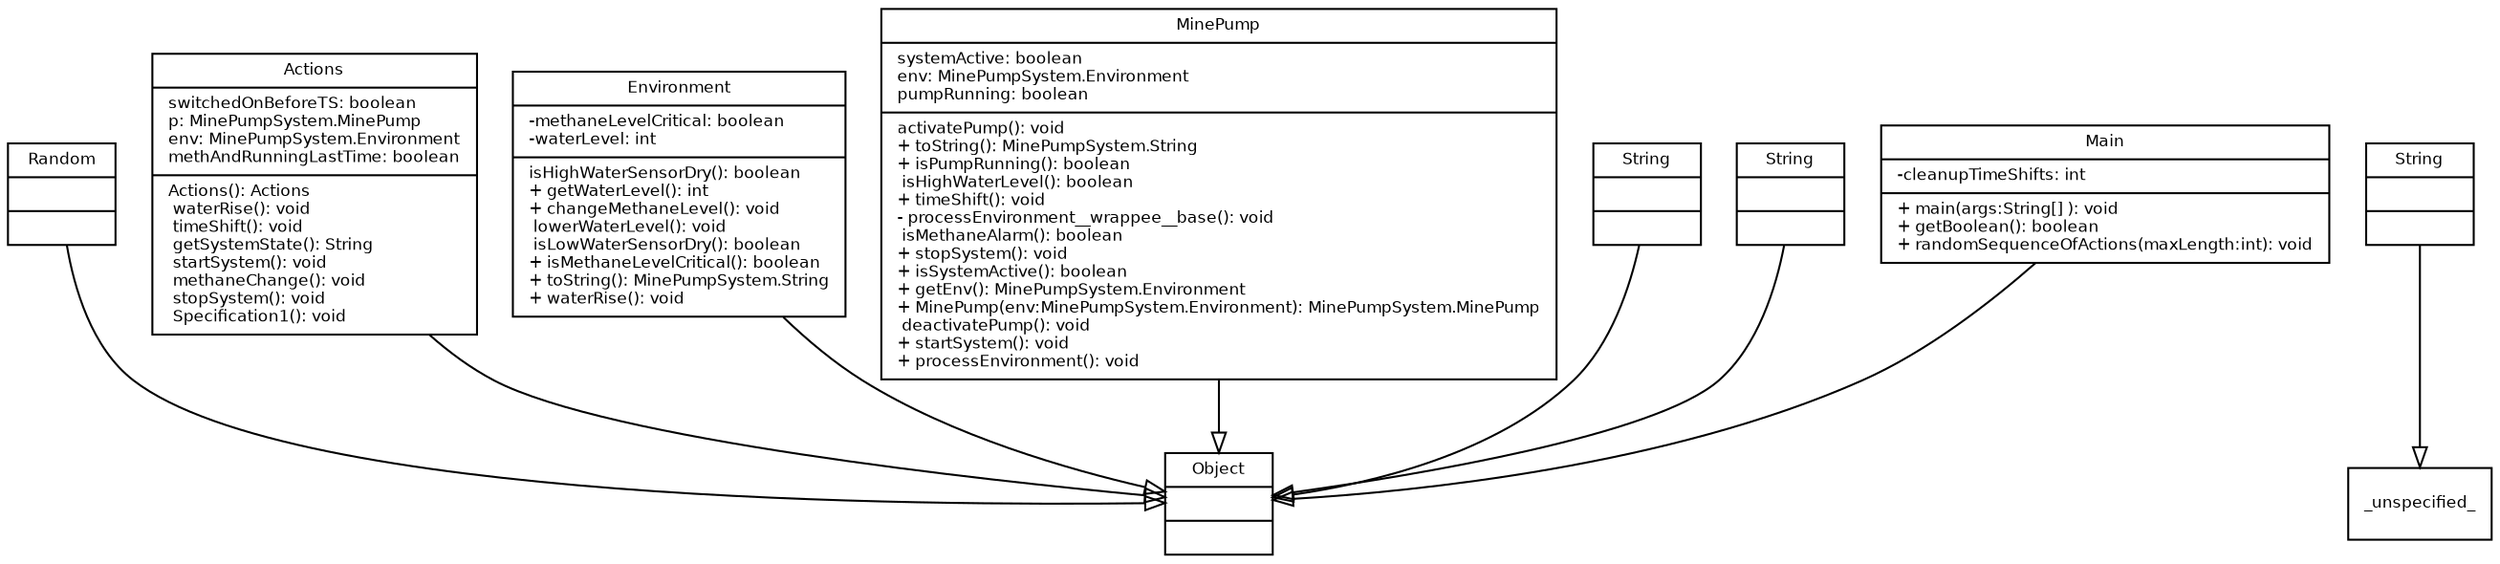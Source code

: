 digraph TypeHierarchy { 
        fontname = "Bitstream Vera Sans"
        fontsize = 8

        node [
                  fontname = "Bitstream Vera Sans"
                  fontsize = 8
                  shape = "record"
        ]

        edge [
                  fontname = "Bitstream Vera Sans"
                  fontsize = 8
        ]

        Random [
                  label = "{Random||}"
        ]

        Actions [
                  label = "{Actions|switchedOnBeforeTS: boolean\lp: MinePumpSystem.MinePump\lenv: MinePumpSystem.Environment\lmethAndRunningLastTime: boolean\l| Actions(): Actions\l waterRise(): void\l timeShift(): void\l getSystemState(): String\l startSystem(): void\l methaneChange(): void\l stopSystem(): void\l Specification1(): void\l}"
        ]

        MinePumpSystem_Environment [
                  label = "{Environment|-methaneLevelCritical: boolean\l-waterLevel: int\l| isHighWaterSensorDry(): boolean\l+ getWaterLevel(): int\l+ changeMethaneLevel(): void\l lowerWaterLevel(): void\l isLowWaterSensorDry(): boolean\l+ isMethaneLevelCritical(): boolean\l+ toString(): MinePumpSystem.String\l+ waterRise(): void\l}"
        ]

        MinePumpSystem_MinePump [
                  label = "{MinePump|systemActive: boolean\lenv: MinePumpSystem.Environment\lpumpRunning: boolean\l| activatePump(): void\l+ toString(): MinePumpSystem.String\l+ isPumpRunning(): boolean\l isHighWaterLevel(): boolean\l+ timeShift(): void\l- processEnvironment__wrappee__base(): void\l isMethaneAlarm(): boolean\l+ stopSystem(): void\l+ isSystemActive(): boolean\l+ getEnv(): MinePumpSystem.Environment\l+ MinePump(env:MinePumpSystem.Environment): MinePumpSystem.MinePump\l deactivatePump(): void\l+ startSystem(): void\l+ processEnvironment(): void\l}"
        ]

        String [
                  label = "{String||}"
        ]

        java_lang_String [
                  label = "{String||}"
        ]

        java_lang_Object [
                  label = "{Object||}"
        ]

        MinePumpSystem_String [
                  label = "{String||}"
        ]

        Main [
                  label = "{Main|-cleanupTimeShifts: int\l|+ main(args:String[] ): void\l+ getBoolean(): boolean\l+ randomSequenceOfActions(maxLength:int): void\l}"
        ]

        edge [
                  arrowhead = "empty"
                  style = "solid"
                  arrowtail = "none"
        ]

        Random -> java_lang_Object
        Actions -> java_lang_Object
        MinePumpSystem_Environment -> java_lang_Object
        MinePumpSystem_MinePump -> java_lang_Object
        String -> _unspecified_
        java_lang_String -> java_lang_Object
        MinePumpSystem_String -> java_lang_Object
        Main -> java_lang_Object
        edge [
                  arrowhead = "empty"
                  style = "dashed"
                  arrowtail = "none"
        ]

        edge [
                  arrowhead = "normal"
                  style = "solid"
                  arrowtail = "odot"
        ]

}